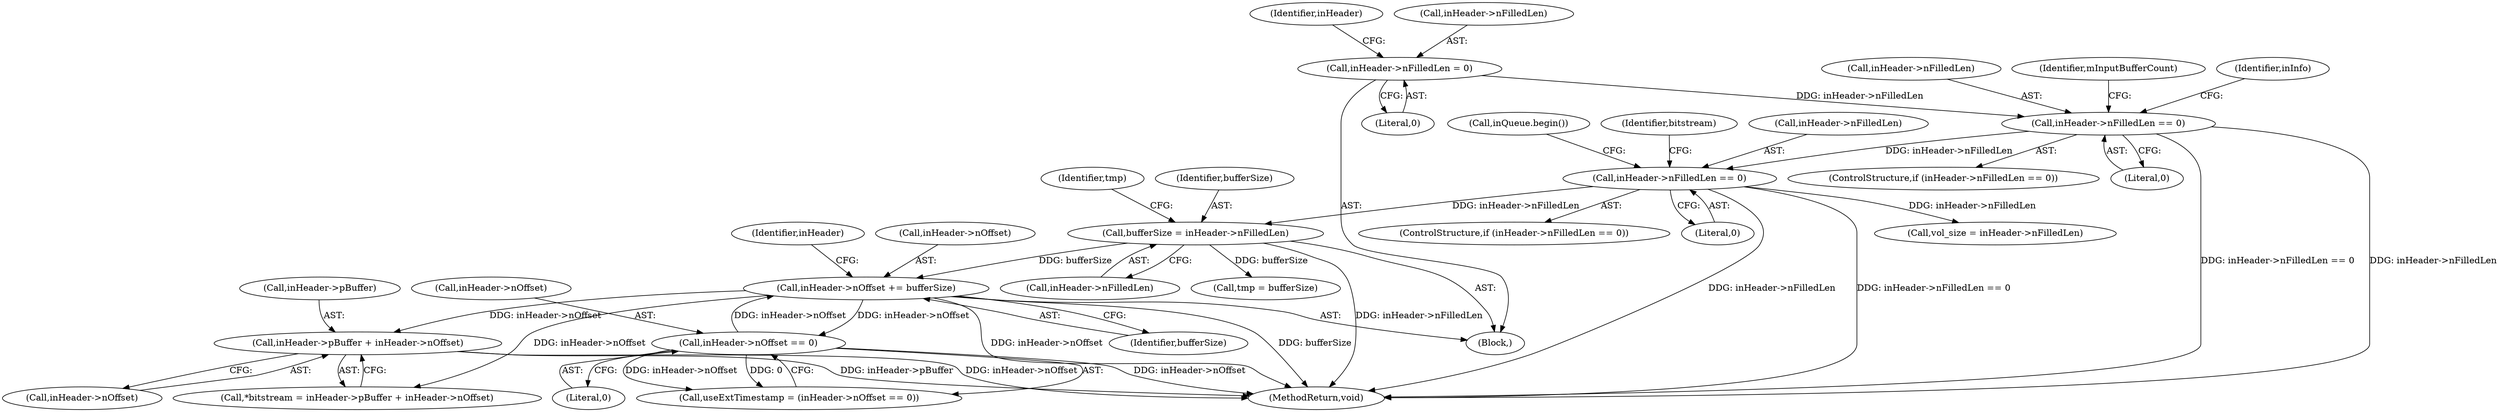 digraph "0_Android_d4271b792bdad85a80e2b83ab34c4b30b74f53ec@pointer" {
"1000241" [label="(Call,inHeader->pBuffer + inHeader->nOffset)"];
"1000616" [label="(Call,inHeader->nOffset += bufferSize)"];
"1000504" [label="(Call,bufferSize = inHeader->nFilledLen)"];
"1000169" [label="(Call,inHeader->nFilledLen == 0)"];
"1000646" [label="(Call,inHeader->nFilledLen == 0)"];
"1000621" [label="(Call,inHeader->nFilledLen = 0)"];
"1000481" [label="(Call,inHeader->nOffset == 0)"];
"1000629" [label="(Identifier,inHeader)"];
"1000622" [label="(Call,inHeader->nFilledLen)"];
"1000176" [label="(Call,inQueue.begin())"];
"1000482" [label="(Call,inHeader->nOffset)"];
"1000616" [label="(Call,inHeader->nOffset += bufferSize)"];
"1000504" [label="(Call,bufferSize = inHeader->nFilledLen)"];
"1000129" [label="(Block,)"];
"1000621" [label="(Call,inHeader->nFilledLen = 0)"];
"1000481" [label="(Call,inHeader->nOffset == 0)"];
"1000241" [label="(Call,inHeader->pBuffer + inHeader->nOffset)"];
"1000620" [label="(Identifier,bufferSize)"];
"1000506" [label="(Call,inHeader->nFilledLen)"];
"1000479" [label="(Call,useExtTimestamp = (inHeader->nOffset == 0))"];
"1000617" [label="(Call,inHeader->nOffset)"];
"1000510" [label="(Call,tmp = bufferSize)"];
"1000242" [label="(Call,inHeader->pBuffer)"];
"1000170" [label="(Call,inHeader->nFilledLen)"];
"1000485" [label="(Literal,0)"];
"1000245" [label="(Call,inHeader->nOffset)"];
"1000646" [label="(Call,inHeader->nFilledLen == 0)"];
"1000297" [label="(Call,vol_size = inHeader->nFilledLen)"];
"1000650" [label="(Literal,0)"];
"1000654" [label="(Identifier,inInfo)"];
"1000645" [label="(ControlStructure,if (inHeader->nFilledLen == 0))"];
"1000623" [label="(Identifier,inHeader)"];
"1000173" [label="(Literal,0)"];
"1000647" [label="(Call,inHeader->nFilledLen)"];
"1000511" [label="(Identifier,tmp)"];
"1000668" [label="(Identifier,mInputBufferCount)"];
"1000625" [label="(Literal,0)"];
"1000169" [label="(Call,inHeader->nFilledLen == 0)"];
"1000240" [label="(Identifier,bitstream)"];
"1000505" [label="(Identifier,bufferSize)"];
"1000239" [label="(Call,*bitstream = inHeader->pBuffer + inHeader->nOffset)"];
"1000715" [label="(MethodReturn,void)"];
"1000168" [label="(ControlStructure,if (inHeader->nFilledLen == 0))"];
"1000241" -> "1000239"  [label="AST: "];
"1000241" -> "1000245"  [label="CFG: "];
"1000242" -> "1000241"  [label="AST: "];
"1000245" -> "1000241"  [label="AST: "];
"1000239" -> "1000241"  [label="CFG: "];
"1000241" -> "1000715"  [label="DDG: inHeader->pBuffer"];
"1000241" -> "1000715"  [label="DDG: inHeader->nOffset"];
"1000616" -> "1000241"  [label="DDG: inHeader->nOffset"];
"1000616" -> "1000129"  [label="AST: "];
"1000616" -> "1000620"  [label="CFG: "];
"1000617" -> "1000616"  [label="AST: "];
"1000620" -> "1000616"  [label="AST: "];
"1000623" -> "1000616"  [label="CFG: "];
"1000616" -> "1000715"  [label="DDG: inHeader->nOffset"];
"1000616" -> "1000715"  [label="DDG: bufferSize"];
"1000616" -> "1000239"  [label="DDG: inHeader->nOffset"];
"1000616" -> "1000481"  [label="DDG: inHeader->nOffset"];
"1000504" -> "1000616"  [label="DDG: bufferSize"];
"1000481" -> "1000616"  [label="DDG: inHeader->nOffset"];
"1000504" -> "1000129"  [label="AST: "];
"1000504" -> "1000506"  [label="CFG: "];
"1000505" -> "1000504"  [label="AST: "];
"1000506" -> "1000504"  [label="AST: "];
"1000511" -> "1000504"  [label="CFG: "];
"1000504" -> "1000715"  [label="DDG: inHeader->nFilledLen"];
"1000169" -> "1000504"  [label="DDG: inHeader->nFilledLen"];
"1000504" -> "1000510"  [label="DDG: bufferSize"];
"1000169" -> "1000168"  [label="AST: "];
"1000169" -> "1000173"  [label="CFG: "];
"1000170" -> "1000169"  [label="AST: "];
"1000173" -> "1000169"  [label="AST: "];
"1000176" -> "1000169"  [label="CFG: "];
"1000240" -> "1000169"  [label="CFG: "];
"1000169" -> "1000715"  [label="DDG: inHeader->nFilledLen == 0"];
"1000169" -> "1000715"  [label="DDG: inHeader->nFilledLen"];
"1000646" -> "1000169"  [label="DDG: inHeader->nFilledLen"];
"1000169" -> "1000297"  [label="DDG: inHeader->nFilledLen"];
"1000646" -> "1000645"  [label="AST: "];
"1000646" -> "1000650"  [label="CFG: "];
"1000647" -> "1000646"  [label="AST: "];
"1000650" -> "1000646"  [label="AST: "];
"1000654" -> "1000646"  [label="CFG: "];
"1000668" -> "1000646"  [label="CFG: "];
"1000646" -> "1000715"  [label="DDG: inHeader->nFilledLen == 0"];
"1000646" -> "1000715"  [label="DDG: inHeader->nFilledLen"];
"1000621" -> "1000646"  [label="DDG: inHeader->nFilledLen"];
"1000621" -> "1000129"  [label="AST: "];
"1000621" -> "1000625"  [label="CFG: "];
"1000622" -> "1000621"  [label="AST: "];
"1000625" -> "1000621"  [label="AST: "];
"1000629" -> "1000621"  [label="CFG: "];
"1000481" -> "1000479"  [label="AST: "];
"1000481" -> "1000485"  [label="CFG: "];
"1000482" -> "1000481"  [label="AST: "];
"1000485" -> "1000481"  [label="AST: "];
"1000479" -> "1000481"  [label="CFG: "];
"1000481" -> "1000715"  [label="DDG: inHeader->nOffset"];
"1000481" -> "1000479"  [label="DDG: inHeader->nOffset"];
"1000481" -> "1000479"  [label="DDG: 0"];
}
